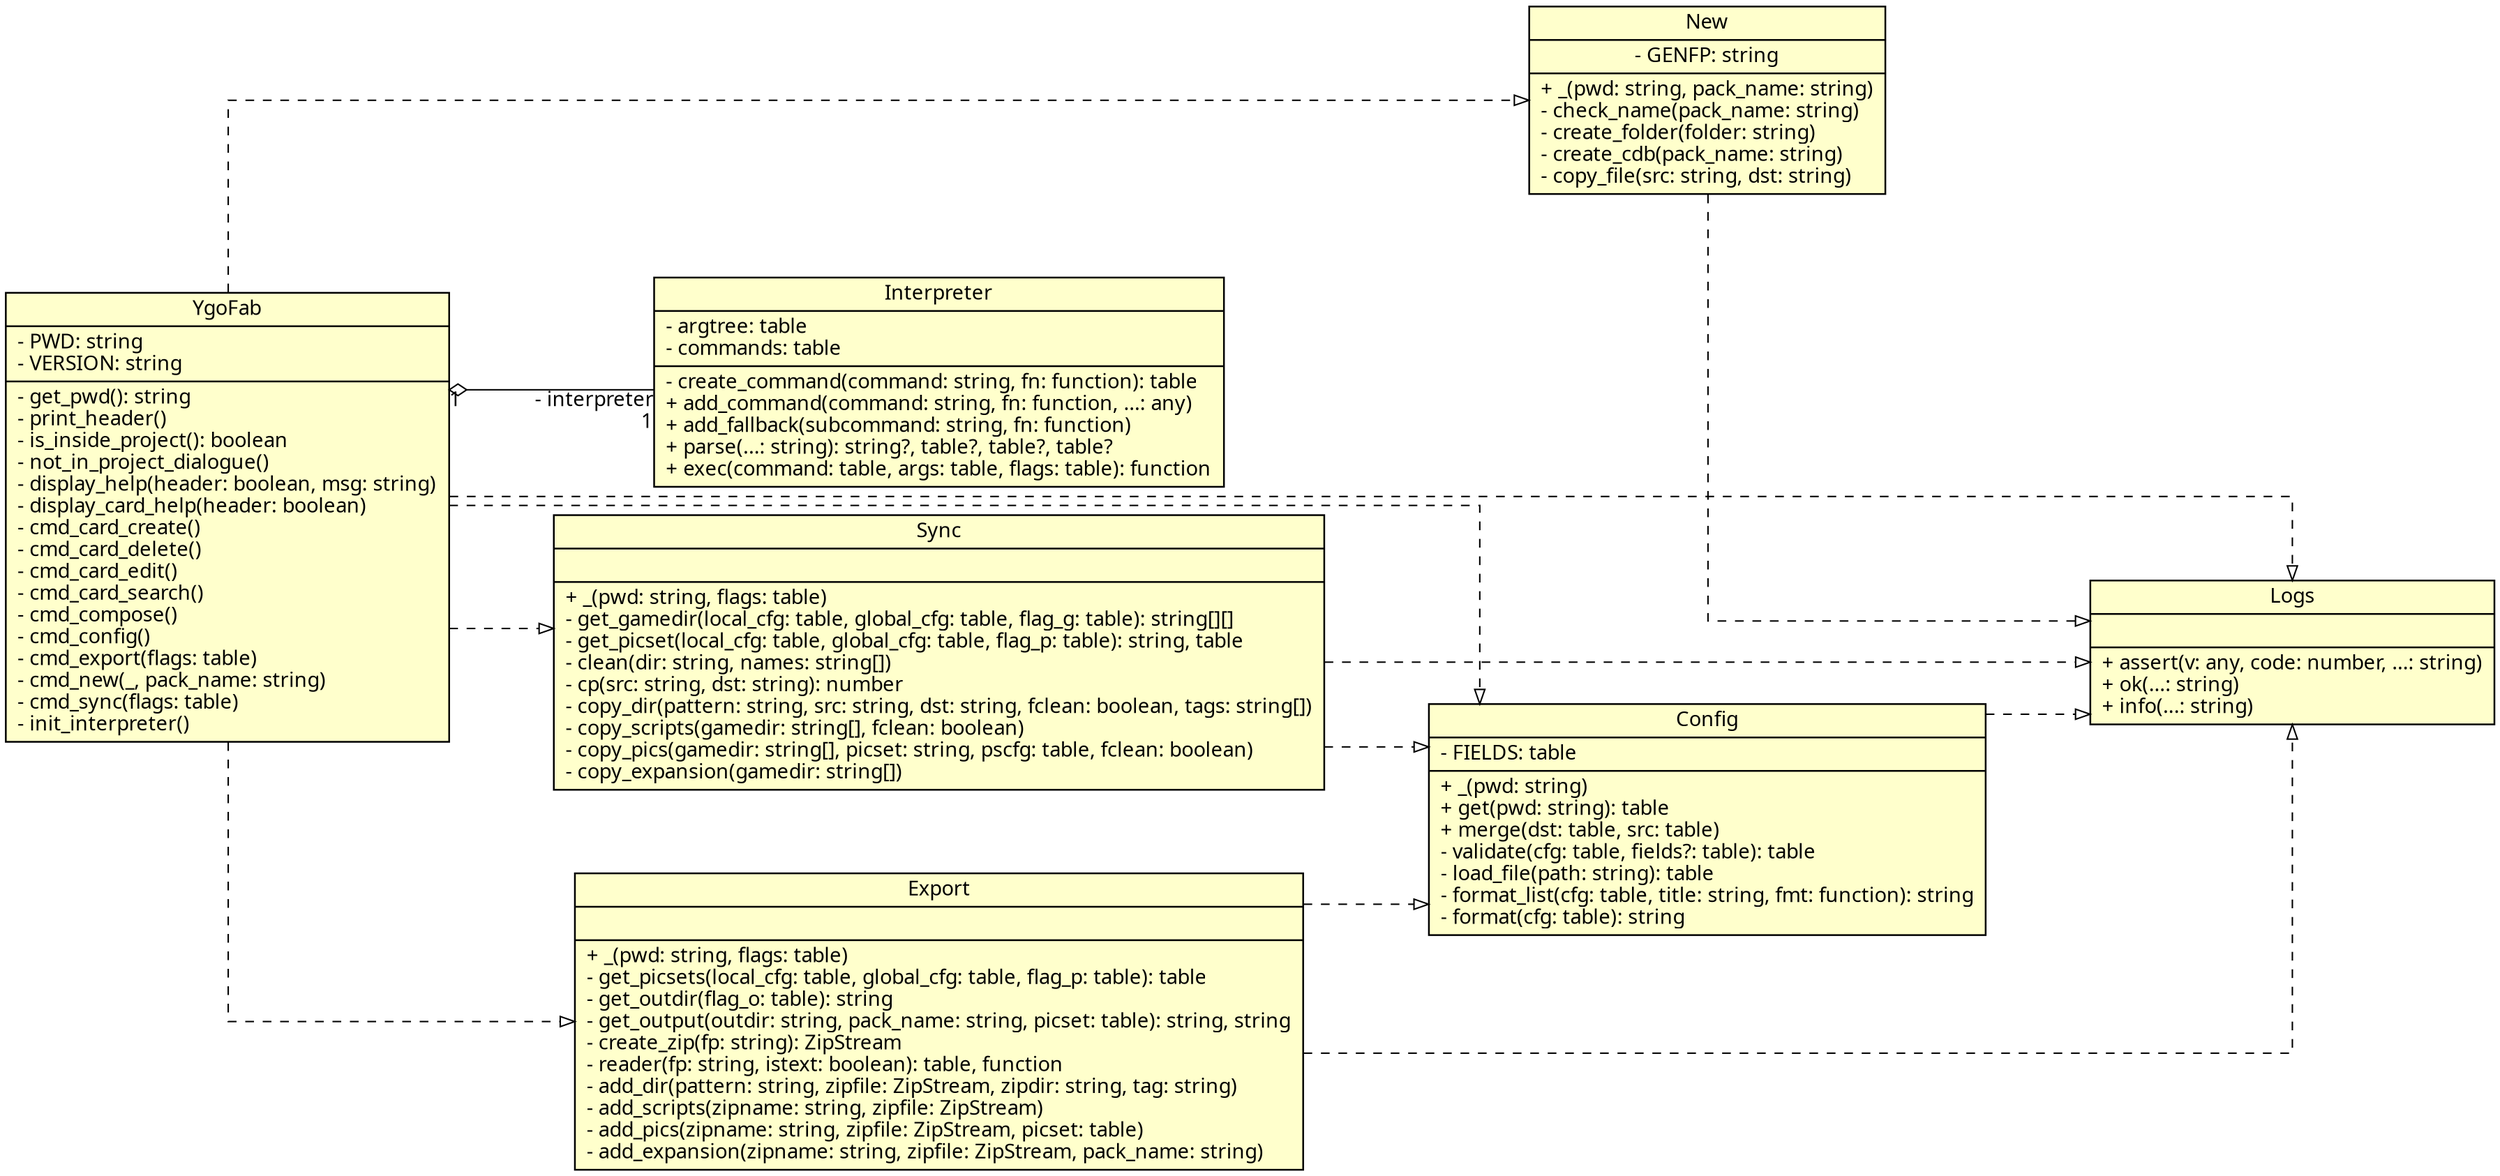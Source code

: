 digraph {
  dpi = 150
  splines = ortho
  fontname = "mono"
  rankdir = "LR"
  ranksep = 1
  edge [fontname = "Ubuntu Mono", dir="both"]
  node [
    shape = record,
    fontname = "Ubuntu Mono",
    style = filled,
    fillcolor = "#ffffcc",
    penwidth = 1.2
  ]
  ygofab [label=" YgoFab |
- PWD: string\l
- VERSION: string\l
  |
- get_pwd(): string\l
- print_header()\l
- is_inside_project(): boolean\l
- not_in_project_dialogue()\l
- display_help(header: boolean, msg: string)\l
- display_card_help(header: boolean)\l
- cmd_card_create()\l
- cmd_card_delete()\l
- cmd_card_edit()\l
- cmd_card_search()\l
- cmd_compose()\l
- cmd_config()\l
- cmd_export(flags: table)\l
- cmd_new(_, pack_name: string)\l
- cmd_sync(flags: table)\l
- init_interpreter()\l
  "]
  new [label=" New |
- GENFP: string
|
+ _(pwd: string, pack_name: string)\l
- check_name(pack_name: string)\l
- create_folder(folder: string)\l
- create_cdb(pack_name: string)\l
- copy_file(src: string, dst: string)\l
  }"]
  logs [label="{ Logs | |
+ assert(v: any, code: number, ...: string)\l
+ ok(...: string)\l
+ info(...: string)\l
  "]
  interpreter [label=" Interpreter |
- argtree: table\l
- commands: table\l
  |
- create_command(command: string, fn: function): table\l
+ add_command(command: string, fn: function, ...: any)\l
+ add_fallback(subcommand: string, fn: function)\l
+ parse(...: string): string?, table?, table?, table?\l
+ exec(command: table, args: table, flags: table): function\l
  "]
  logs [label=" Logs | |
+ assert(v: any, code: number, ...: string)\l
+ ok(...: string)\l
+ info(...: string)\l
  "]
  config [label=" Config |
- FIELDS: table\l
  |
+ _(pwd: string)\l
+ get(pwd: string): table\l
+ merge(dst: table, src: table)\l
- validate(cfg: table, fields?: table): table\l
- load_file(path: string): table\l
- format_list(cfg: table, title: string, fmt: function): string\l
- format(cfg: table): string\l
  "]
  sync [label=" Sync | |
+ _(pwd: string, flags: table)\l
- get_gamedir(local_cfg: table, global_cfg: table, flag_g: table): string[][]\l
- get_picset(local_cfg: table, global_cfg: table, flag_p: table): string, table\l
- clean(dir: string, names: string[])\l
- cp(src: string, dst: string): number\l
- copy_dir(pattern: string, src: string, dst: string, fclean: boolean, tags: string[])\l
- copy_scripts(gamedir: string[], fclean: boolean)\l
- copy_pics(gamedir: string[], picset: string, pscfg: table, fclean: boolean)\l
- copy_expansion(gamedir: string[])\l
  "]
  export [label=" Export | |
+ _(pwd: string, flags: table)\l
- get_picsets(local_cfg: table, global_cfg: table, flag_p: table): table\l
- get_outdir(flag_o: table): string\l
- get_output(outdir: string, pack_name: string, picset: table): string, string\l
- create_zip(fp: string): ZipStream\l
- reader(fp: string, istext: boolean): table, function\l
- add_dir(pattern: string, zipfile: ZipStream, zipdir: string, tag: string)\l
- add_scripts(zipname: string, zipfile: ZipStream)\l
- add_pics(zipname: string, zipfile: ZipStream, picset: table)\l
- add_expansion(zipname: string, zipfile: ZipStream, pack_name: string)\l
  "]
  ygofab -> interpreter [
    taillabel="1"
    headlabel="- interpreter\r1\r"
    arrowtail="odiamond"
    arrowhead="none"
  ]
  ygofab -> logs [
    style = "dashed"
    arrowhead = "empty"
    arrowtail = "none"
  ]
  new -> logs [
    style = "dashed"
    arrowhead = "empty"
    arrowtail = "none"
  ]
  config -> logs [
    style = "dashed"
    arrowhead = "empty"
    arrowtail = "none"
  ]
  ygofab -> new [
    style = "dashed"
    arrowhead = "empty"
    arrowtail = "none"
  ]
  ygofab -> config [
    style = "dashed"
    arrowhead = "empty"
    arrowtail = "none"
  ]
  ygofab -> sync [
    style = "dashed"
    arrowhead = "empty"
    arrowtail = "none"
  ]
  ygofab -> export [
    style = "dashed"
    arrowhead = "empty"
    arrowtail = "none"
  ]
  sync -> config [
    style = "dashed"
    arrowhead = "empty"
    arrowtail = "none"
  ]
  sync -> logs [
    style = "dashed"
    arrowhead = "empty"
    arrowtail = "none"
  ]
  export -> config [
    style = "dashed"
    arrowhead = "empty"
    arrowtail = "none"
  ]
  export -> logs [
    style = "dashed"
    arrowhead = "empty"
    arrowtail = "none"
  ]
}
